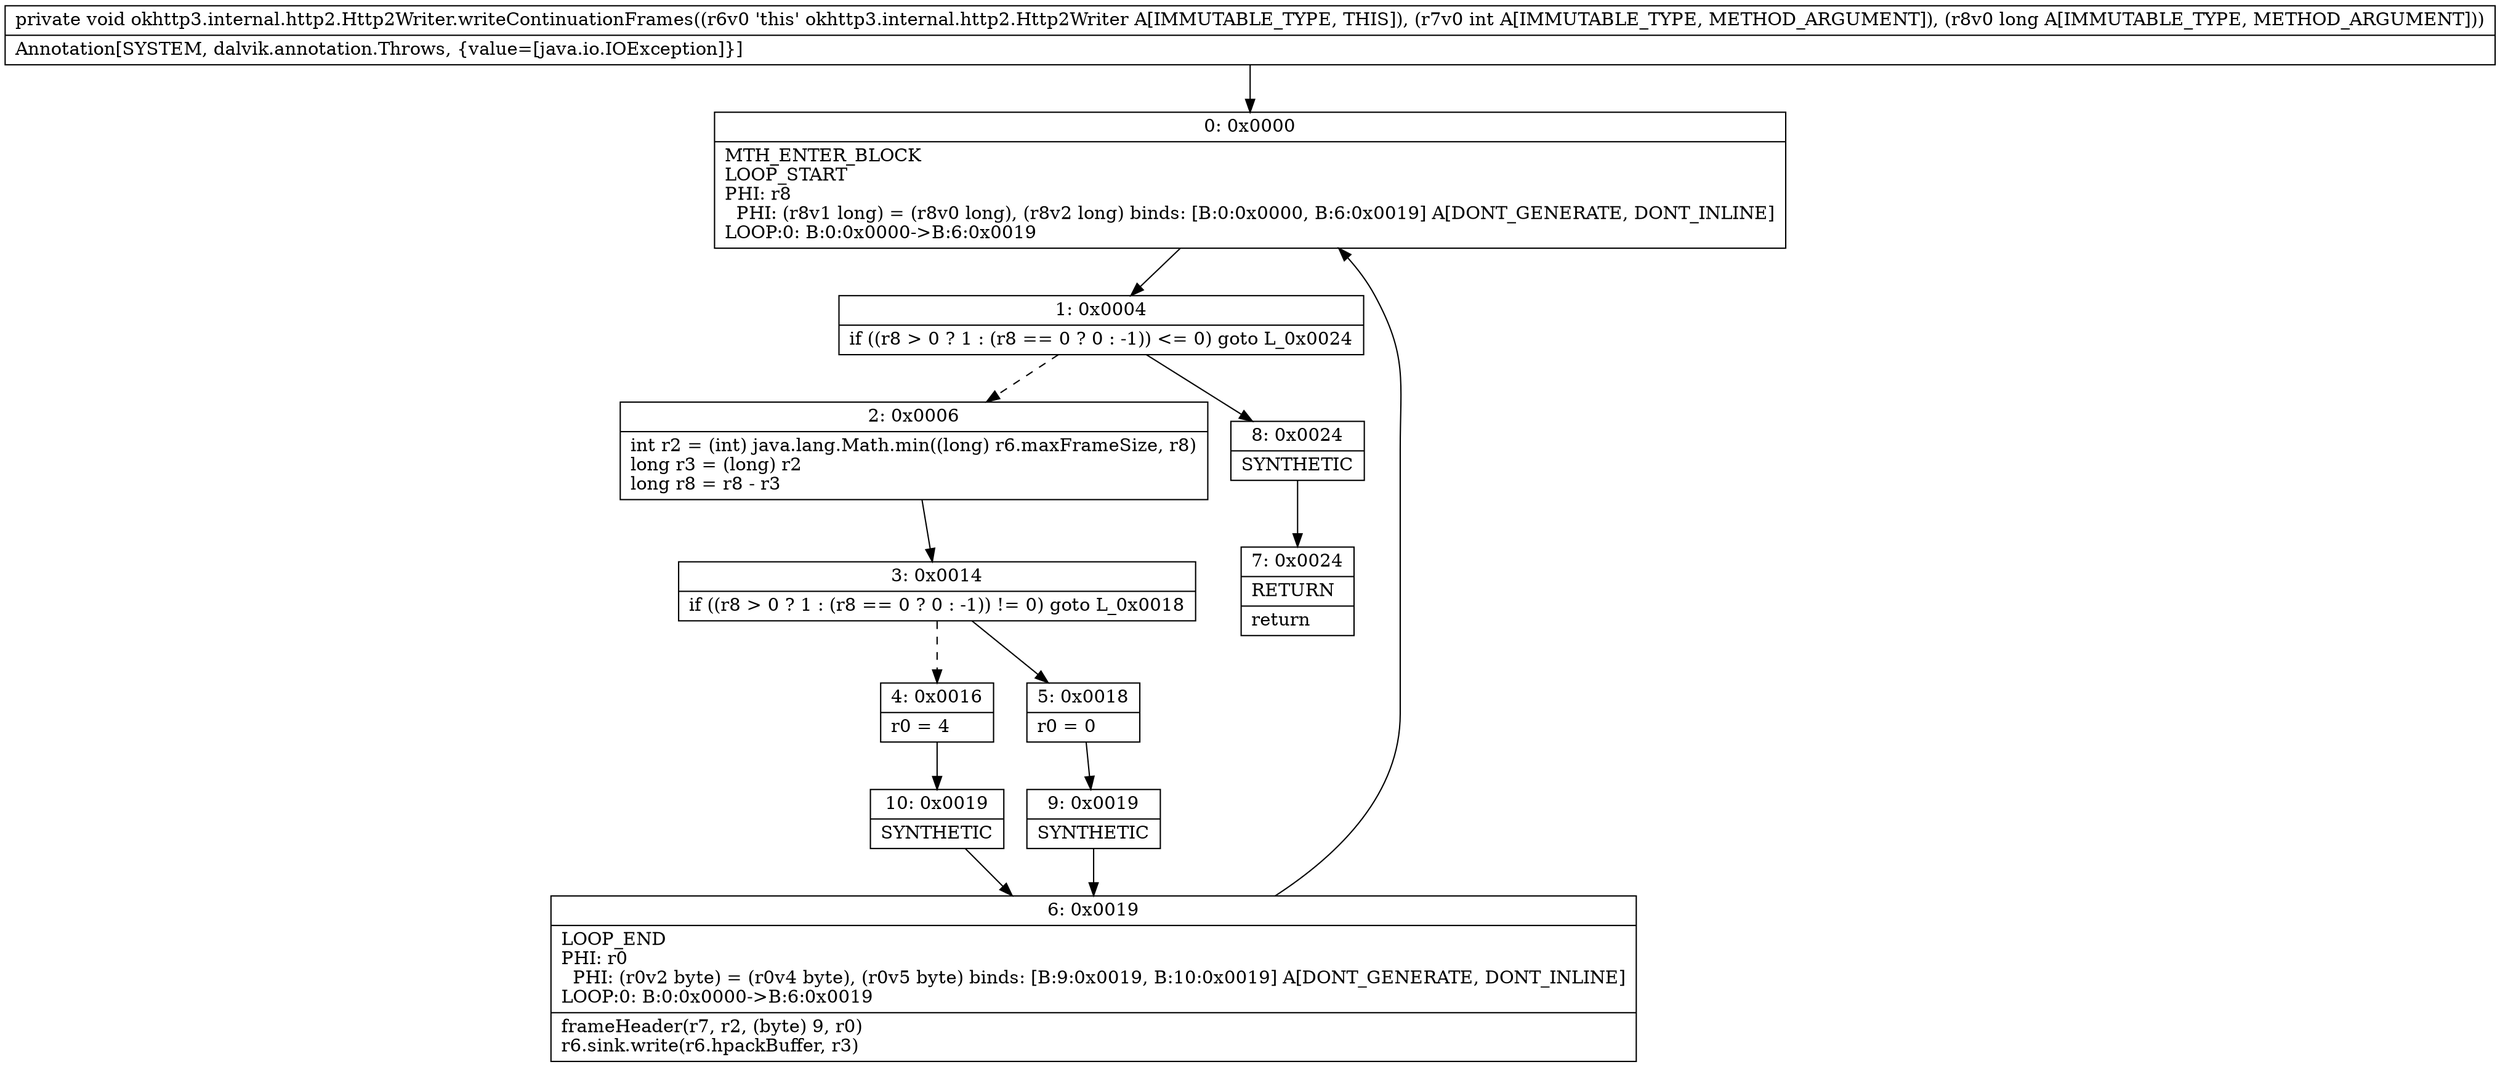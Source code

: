 digraph "CFG forokhttp3.internal.http2.Http2Writer.writeContinuationFrames(IJ)V" {
Node_0 [shape=record,label="{0\:\ 0x0000|MTH_ENTER_BLOCK\lLOOP_START\lPHI: r8 \l  PHI: (r8v1 long) = (r8v0 long), (r8v2 long) binds: [B:0:0x0000, B:6:0x0019] A[DONT_GENERATE, DONT_INLINE]\lLOOP:0: B:0:0x0000\-\>B:6:0x0019\l}"];
Node_1 [shape=record,label="{1\:\ 0x0004|if ((r8 \> 0 ? 1 : (r8 == 0 ? 0 : \-1)) \<= 0) goto L_0x0024\l}"];
Node_2 [shape=record,label="{2\:\ 0x0006|int r2 = (int) java.lang.Math.min((long) r6.maxFrameSize, r8)\llong r3 = (long) r2\llong r8 = r8 \- r3\l}"];
Node_3 [shape=record,label="{3\:\ 0x0014|if ((r8 \> 0 ? 1 : (r8 == 0 ? 0 : \-1)) != 0) goto L_0x0018\l}"];
Node_4 [shape=record,label="{4\:\ 0x0016|r0 = 4\l}"];
Node_5 [shape=record,label="{5\:\ 0x0018|r0 = 0\l}"];
Node_6 [shape=record,label="{6\:\ 0x0019|LOOP_END\lPHI: r0 \l  PHI: (r0v2 byte) = (r0v4 byte), (r0v5 byte) binds: [B:9:0x0019, B:10:0x0019] A[DONT_GENERATE, DONT_INLINE]\lLOOP:0: B:0:0x0000\-\>B:6:0x0019\l|frameHeader(r7, r2, (byte) 9, r0)\lr6.sink.write(r6.hpackBuffer, r3)\l}"];
Node_7 [shape=record,label="{7\:\ 0x0024|RETURN\l|return\l}"];
Node_8 [shape=record,label="{8\:\ 0x0024|SYNTHETIC\l}"];
Node_9 [shape=record,label="{9\:\ 0x0019|SYNTHETIC\l}"];
Node_10 [shape=record,label="{10\:\ 0x0019|SYNTHETIC\l}"];
MethodNode[shape=record,label="{private void okhttp3.internal.http2.Http2Writer.writeContinuationFrames((r6v0 'this' okhttp3.internal.http2.Http2Writer A[IMMUTABLE_TYPE, THIS]), (r7v0 int A[IMMUTABLE_TYPE, METHOD_ARGUMENT]), (r8v0 long A[IMMUTABLE_TYPE, METHOD_ARGUMENT]))  | Annotation[SYSTEM, dalvik.annotation.Throws, \{value=[java.io.IOException]\}]\l}"];
MethodNode -> Node_0;
Node_0 -> Node_1;
Node_1 -> Node_2[style=dashed];
Node_1 -> Node_8;
Node_2 -> Node_3;
Node_3 -> Node_4[style=dashed];
Node_3 -> Node_5;
Node_4 -> Node_10;
Node_5 -> Node_9;
Node_6 -> Node_0;
Node_8 -> Node_7;
Node_9 -> Node_6;
Node_10 -> Node_6;
}

